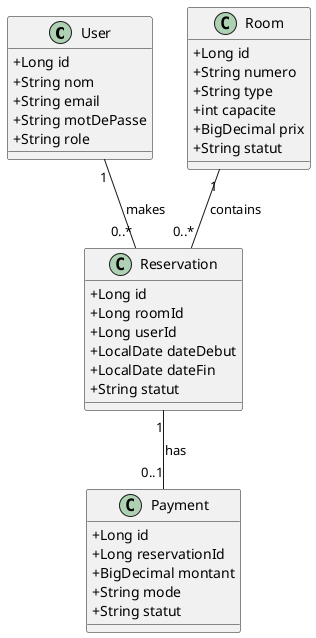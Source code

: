 @startuml
skinparam classAttributeIconSize 0

class User {
    +Long id
    +String nom
    +String email
    +String motDePasse
    +String role
}

class Room {
    +Long id
    +String numero
    +String type
    +int capacite
    +BigDecimal prix
    +String statut
}

class Reservation {
    +Long id
    +Long roomId
    +Long userId
    +LocalDate dateDebut
    +LocalDate dateFin
    +String statut
}

class Payment {
    +Long id
    +Long reservationId
    +BigDecimal montant
    +String mode
    +String statut
}

User "1" -- "0..*" Reservation : makes
Room "1" -- "0..*" Reservation : contains
Reservation "1" -- "0..1" Payment : has
@enduml
